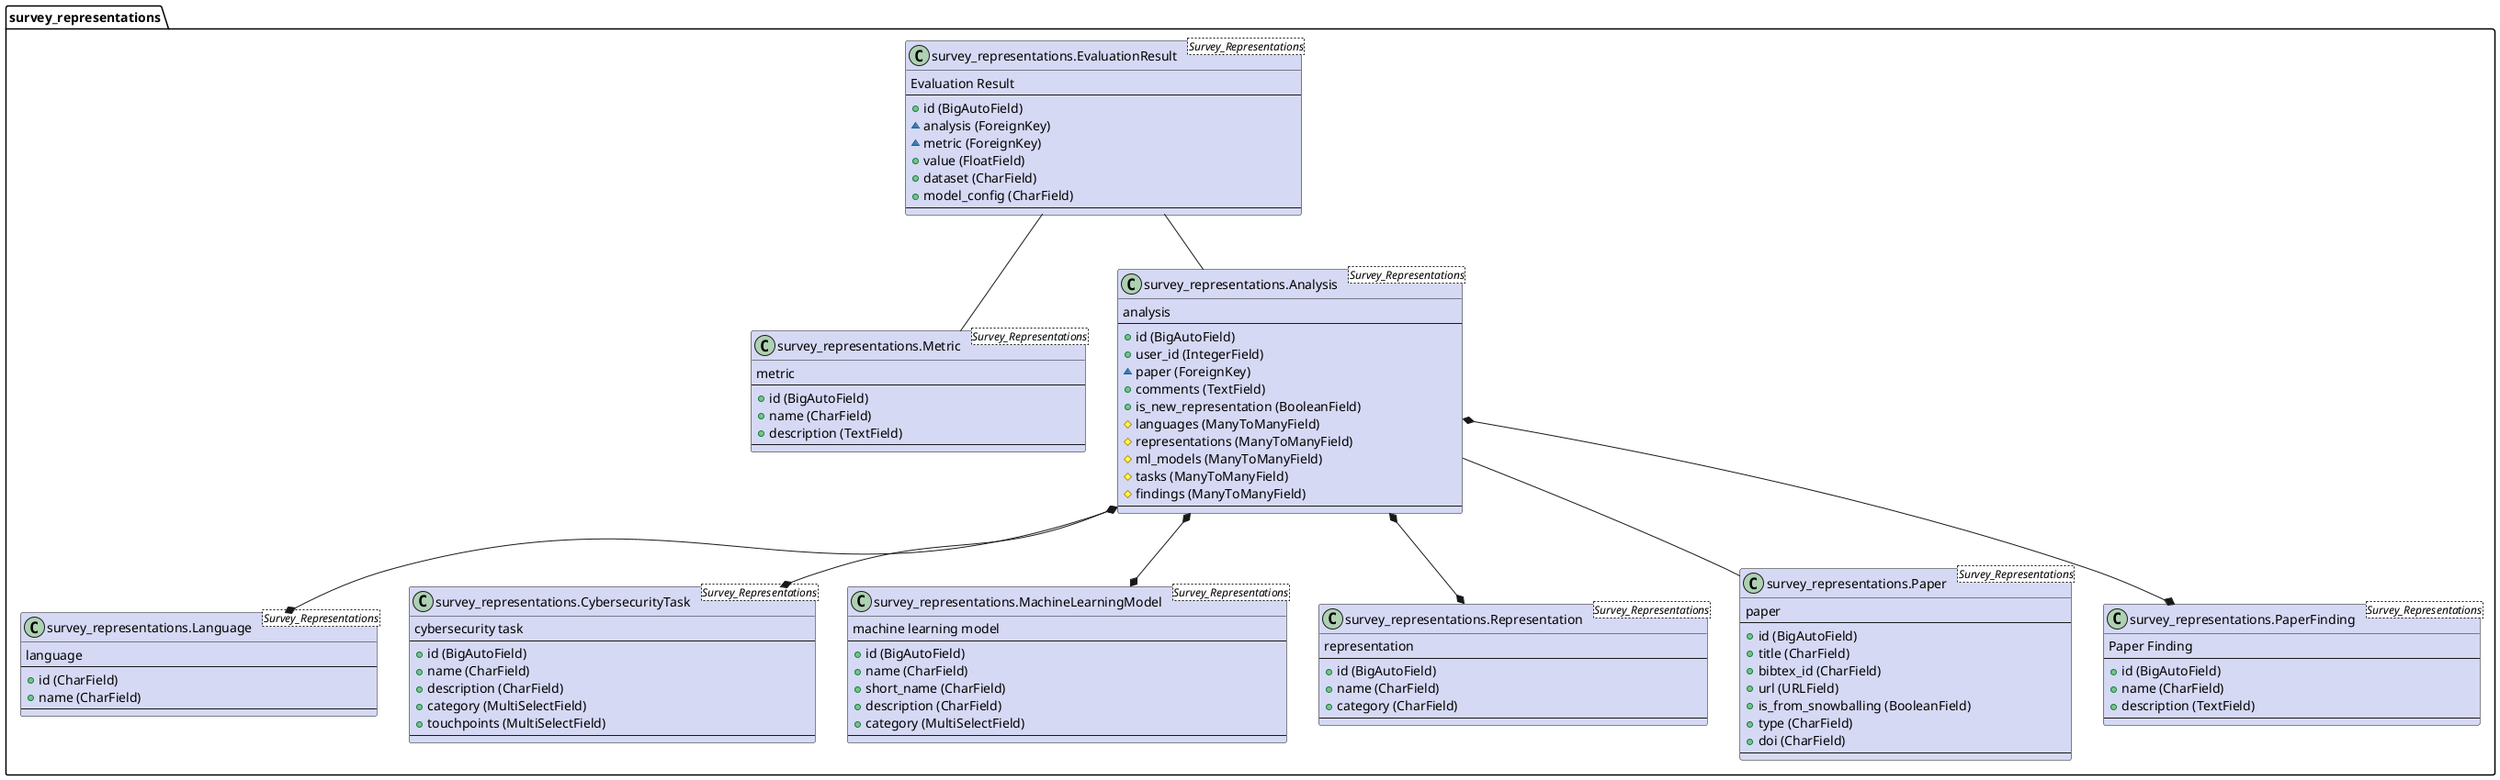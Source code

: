 @startuml 
class "survey_representations.Language <Survey_Representations>" as survey_representations.Language #d6d9f4 {
    language
    --
    + id (CharField)
    + name (CharField)
    --
}


class "survey_representations.CybersecurityTask <Survey_Representations>" as survey_representations.CybersecurityTask #d6d9f4 {
    cybersecurity task
    --
    + id (BigAutoField)
    + name (CharField)
    + description (CharField)
    + category (MultiSelectField)
    + touchpoints (MultiSelectField)
    --
}


class "survey_representations.MachineLearningModel <Survey_Representations>" as survey_representations.MachineLearningModel #d6d9f4 {
    machine learning model
    --
    + id (BigAutoField)
    + name (CharField)
    + short_name (CharField)
    + description (CharField)
    + category (MultiSelectField)
    --
}


class "survey_representations.Representation <Survey_Representations>" as survey_representations.Representation #d6d9f4 {
    representation
    --
    + id (BigAutoField)
    + name (CharField)
    + category (CharField)
    --
}


class "survey_representations.Paper <Survey_Representations>" as survey_representations.Paper #d6d9f4 {
    paper
    --
    + id (BigAutoField)
    + title (CharField)
    + bibtex_id (CharField)
    + url (URLField)
    + is_from_snowballing (BooleanField)
    + type (CharField)
    + doi (CharField)
    --
}


class "survey_representations.PaperFinding <Survey_Representations>" as survey_representations.PaperFinding #d6d9f4 {
    Paper Finding
    --
    + id (BigAutoField)
    + name (CharField)
    + description (TextField)
    --
}


class "survey_representations.Metric <Survey_Representations>" as survey_representations.Metric #d6d9f4 {
    metric
    --
    + id (BigAutoField)
    + name (CharField)
    + description (TextField)
    --
}


class "survey_representations.Analysis <Survey_Representations>" as survey_representations.Analysis #d6d9f4 {
    analysis
    --
    + id (BigAutoField)
    + user_id (IntegerField)
    ~ paper (ForeignKey)
    + comments (TextField)
    + is_new_representation (BooleanField)
    # languages (ManyToManyField)
    # representations (ManyToManyField)
    # ml_models (ManyToManyField)
    # tasks (ManyToManyField)
    # findings (ManyToManyField)
    --
}
survey_representations.Analysis -- survey_representations.Paper
survey_representations.Analysis *--* survey_representations.Language
survey_representations.Analysis *--* survey_representations.Representation
survey_representations.Analysis *--* survey_representations.MachineLearningModel
survey_representations.Analysis *--* survey_representations.CybersecurityTask
survey_representations.Analysis *--* survey_representations.PaperFinding


class "survey_representations.EvaluationResult <Survey_Representations>" as survey_representations.EvaluationResult #d6d9f4 {
    Evaluation Result
    --
    + id (BigAutoField)
    ~ analysis (ForeignKey)
    ~ metric (ForeignKey)
    + value (FloatField)
    + dataset (CharField)
    + model_config (CharField)
    --
}
survey_representations.EvaluationResult -- survey_representations.Analysis
survey_representations.EvaluationResult -- survey_representations.Metric


@enduml
